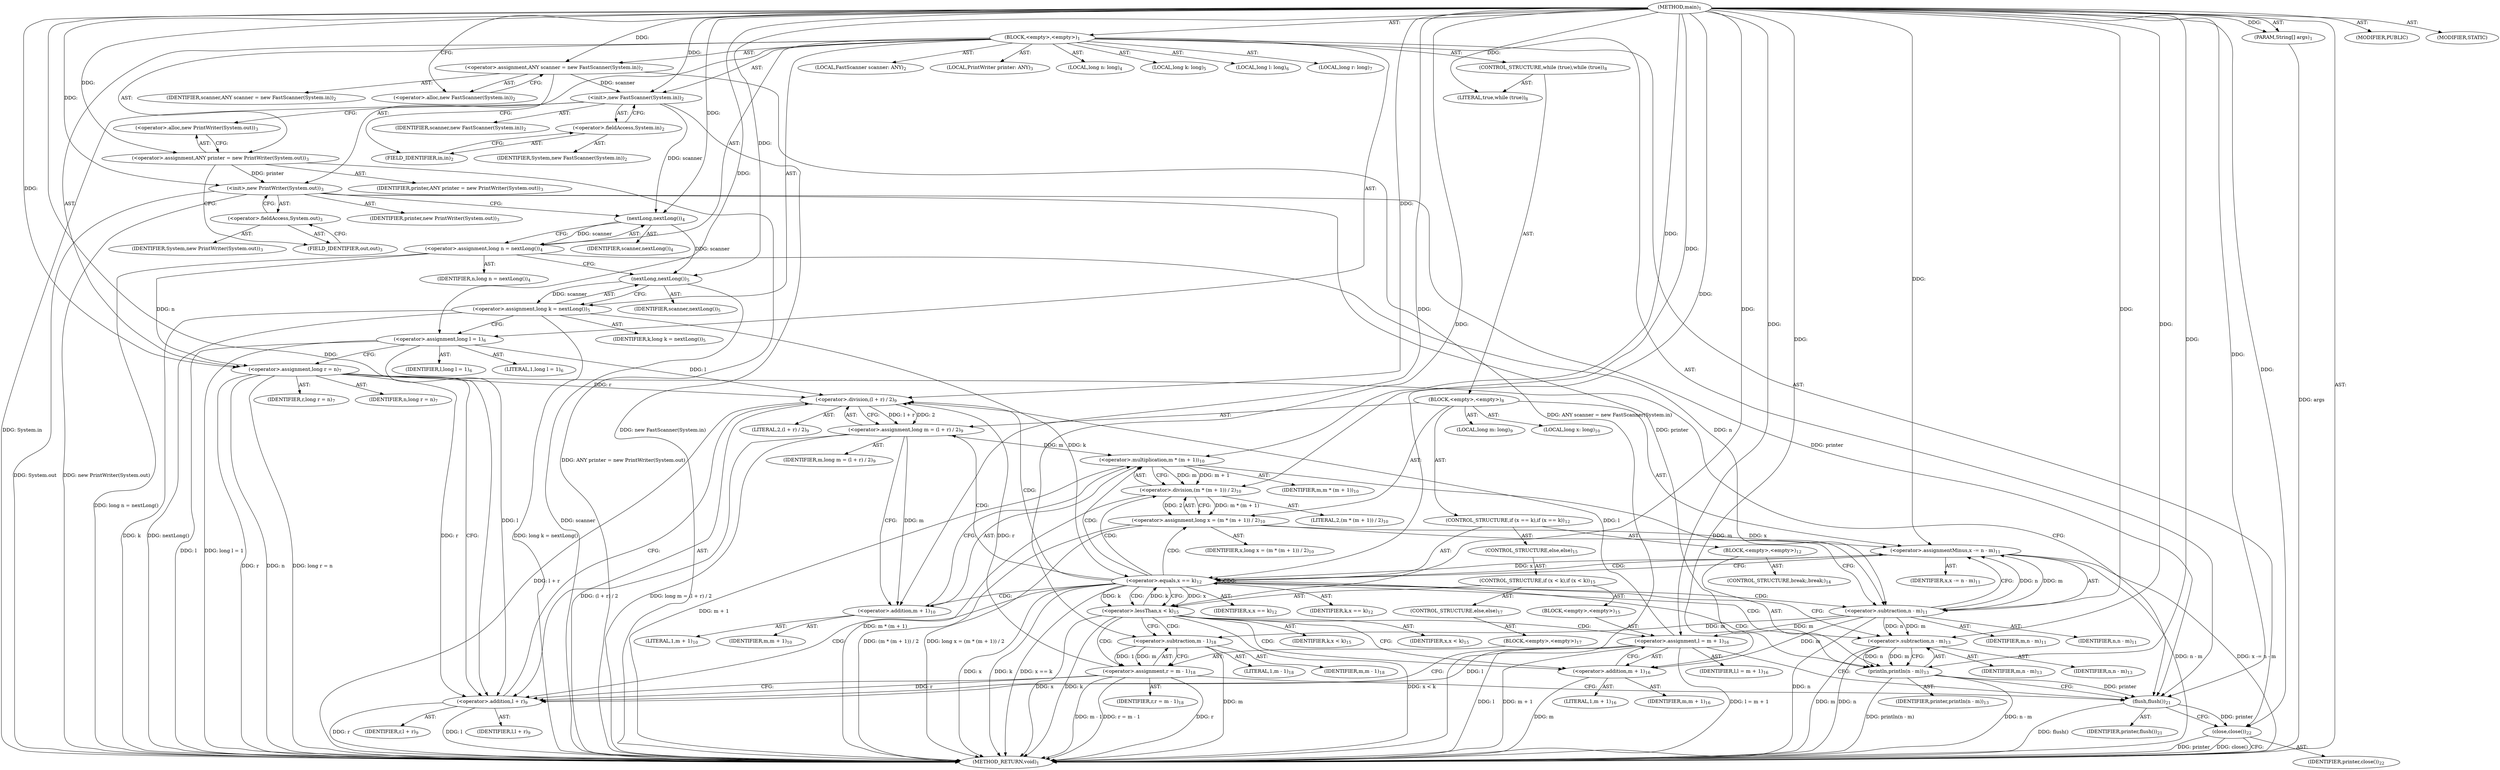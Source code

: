 digraph "main" {  
"21" [label = <(METHOD,main)<SUB>1</SUB>> ]
"22" [label = <(PARAM,String[] args)<SUB>1</SUB>> ]
"23" [label = <(BLOCK,&lt;empty&gt;,&lt;empty&gt;)<SUB>1</SUB>> ]
"4" [label = <(LOCAL,FastScanner scanner: ANY)<SUB>2</SUB>> ]
"24" [label = <(&lt;operator&gt;.assignment,ANY scanner = new FastScanner(System.in))<SUB>2</SUB>> ]
"25" [label = <(IDENTIFIER,scanner,ANY scanner = new FastScanner(System.in))<SUB>2</SUB>> ]
"26" [label = <(&lt;operator&gt;.alloc,new FastScanner(System.in))<SUB>2</SUB>> ]
"27" [label = <(&lt;init&gt;,new FastScanner(System.in))<SUB>2</SUB>> ]
"3" [label = <(IDENTIFIER,scanner,new FastScanner(System.in))<SUB>2</SUB>> ]
"28" [label = <(&lt;operator&gt;.fieldAccess,System.in)<SUB>2</SUB>> ]
"29" [label = <(IDENTIFIER,System,new FastScanner(System.in))<SUB>2</SUB>> ]
"30" [label = <(FIELD_IDENTIFIER,in,in)<SUB>2</SUB>> ]
"6" [label = <(LOCAL,PrintWriter printer: ANY)<SUB>3</SUB>> ]
"31" [label = <(&lt;operator&gt;.assignment,ANY printer = new PrintWriter(System.out))<SUB>3</SUB>> ]
"32" [label = <(IDENTIFIER,printer,ANY printer = new PrintWriter(System.out))<SUB>3</SUB>> ]
"33" [label = <(&lt;operator&gt;.alloc,new PrintWriter(System.out))<SUB>3</SUB>> ]
"34" [label = <(&lt;init&gt;,new PrintWriter(System.out))<SUB>3</SUB>> ]
"5" [label = <(IDENTIFIER,printer,new PrintWriter(System.out))<SUB>3</SUB>> ]
"35" [label = <(&lt;operator&gt;.fieldAccess,System.out)<SUB>3</SUB>> ]
"36" [label = <(IDENTIFIER,System,new PrintWriter(System.out))<SUB>3</SUB>> ]
"37" [label = <(FIELD_IDENTIFIER,out,out)<SUB>3</SUB>> ]
"38" [label = <(LOCAL,long n: long)<SUB>4</SUB>> ]
"39" [label = <(&lt;operator&gt;.assignment,long n = nextLong())<SUB>4</SUB>> ]
"40" [label = <(IDENTIFIER,n,long n = nextLong())<SUB>4</SUB>> ]
"41" [label = <(nextLong,nextLong())<SUB>4</SUB>> ]
"42" [label = <(IDENTIFIER,scanner,nextLong())<SUB>4</SUB>> ]
"43" [label = <(LOCAL,long k: long)<SUB>5</SUB>> ]
"44" [label = <(&lt;operator&gt;.assignment,long k = nextLong())<SUB>5</SUB>> ]
"45" [label = <(IDENTIFIER,k,long k = nextLong())<SUB>5</SUB>> ]
"46" [label = <(nextLong,nextLong())<SUB>5</SUB>> ]
"47" [label = <(IDENTIFIER,scanner,nextLong())<SUB>5</SUB>> ]
"48" [label = <(LOCAL,long l: long)<SUB>6</SUB>> ]
"49" [label = <(&lt;operator&gt;.assignment,long l = 1)<SUB>6</SUB>> ]
"50" [label = <(IDENTIFIER,l,long l = 1)<SUB>6</SUB>> ]
"51" [label = <(LITERAL,1,long l = 1)<SUB>6</SUB>> ]
"52" [label = <(LOCAL,long r: long)<SUB>7</SUB>> ]
"53" [label = <(&lt;operator&gt;.assignment,long r = n)<SUB>7</SUB>> ]
"54" [label = <(IDENTIFIER,r,long r = n)<SUB>7</SUB>> ]
"55" [label = <(IDENTIFIER,n,long r = n)<SUB>7</SUB>> ]
"56" [label = <(CONTROL_STRUCTURE,while (true),while (true))<SUB>8</SUB>> ]
"57" [label = <(LITERAL,true,while (true))<SUB>8</SUB>> ]
"58" [label = <(BLOCK,&lt;empty&gt;,&lt;empty&gt;)<SUB>8</SUB>> ]
"59" [label = <(LOCAL,long m: long)<SUB>9</SUB>> ]
"60" [label = <(&lt;operator&gt;.assignment,long m = (l + r) / 2)<SUB>9</SUB>> ]
"61" [label = <(IDENTIFIER,m,long m = (l + r) / 2)<SUB>9</SUB>> ]
"62" [label = <(&lt;operator&gt;.division,(l + r) / 2)<SUB>9</SUB>> ]
"63" [label = <(&lt;operator&gt;.addition,l + r)<SUB>9</SUB>> ]
"64" [label = <(IDENTIFIER,l,l + r)<SUB>9</SUB>> ]
"65" [label = <(IDENTIFIER,r,l + r)<SUB>9</SUB>> ]
"66" [label = <(LITERAL,2,(l + r) / 2)<SUB>9</SUB>> ]
"67" [label = <(LOCAL,long x: long)<SUB>10</SUB>> ]
"68" [label = <(&lt;operator&gt;.assignment,long x = (m * (m + 1)) / 2)<SUB>10</SUB>> ]
"69" [label = <(IDENTIFIER,x,long x = (m * (m + 1)) / 2)<SUB>10</SUB>> ]
"70" [label = <(&lt;operator&gt;.division,(m * (m + 1)) / 2)<SUB>10</SUB>> ]
"71" [label = <(&lt;operator&gt;.multiplication,m * (m + 1))<SUB>10</SUB>> ]
"72" [label = <(IDENTIFIER,m,m * (m + 1))<SUB>10</SUB>> ]
"73" [label = <(&lt;operator&gt;.addition,m + 1)<SUB>10</SUB>> ]
"74" [label = <(IDENTIFIER,m,m + 1)<SUB>10</SUB>> ]
"75" [label = <(LITERAL,1,m + 1)<SUB>10</SUB>> ]
"76" [label = <(LITERAL,2,(m * (m + 1)) / 2)<SUB>10</SUB>> ]
"77" [label = <(&lt;operator&gt;.assignmentMinus,x -= n - m)<SUB>11</SUB>> ]
"78" [label = <(IDENTIFIER,x,x -= n - m)<SUB>11</SUB>> ]
"79" [label = <(&lt;operator&gt;.subtraction,n - m)<SUB>11</SUB>> ]
"80" [label = <(IDENTIFIER,n,n - m)<SUB>11</SUB>> ]
"81" [label = <(IDENTIFIER,m,n - m)<SUB>11</SUB>> ]
"82" [label = <(CONTROL_STRUCTURE,if (x == k),if (x == k))<SUB>12</SUB>> ]
"83" [label = <(&lt;operator&gt;.equals,x == k)<SUB>12</SUB>> ]
"84" [label = <(IDENTIFIER,x,x == k)<SUB>12</SUB>> ]
"85" [label = <(IDENTIFIER,k,x == k)<SUB>12</SUB>> ]
"86" [label = <(BLOCK,&lt;empty&gt;,&lt;empty&gt;)<SUB>12</SUB>> ]
"87" [label = <(println,println(n - m))<SUB>13</SUB>> ]
"88" [label = <(IDENTIFIER,printer,println(n - m))<SUB>13</SUB>> ]
"89" [label = <(&lt;operator&gt;.subtraction,n - m)<SUB>13</SUB>> ]
"90" [label = <(IDENTIFIER,n,n - m)<SUB>13</SUB>> ]
"91" [label = <(IDENTIFIER,m,n - m)<SUB>13</SUB>> ]
"92" [label = <(CONTROL_STRUCTURE,break;,break;)<SUB>14</SUB>> ]
"93" [label = <(CONTROL_STRUCTURE,else,else)<SUB>15</SUB>> ]
"94" [label = <(CONTROL_STRUCTURE,if (x &lt; k),if (x &lt; k))<SUB>15</SUB>> ]
"95" [label = <(&lt;operator&gt;.lessThan,x &lt; k)<SUB>15</SUB>> ]
"96" [label = <(IDENTIFIER,x,x &lt; k)<SUB>15</SUB>> ]
"97" [label = <(IDENTIFIER,k,x &lt; k)<SUB>15</SUB>> ]
"98" [label = <(BLOCK,&lt;empty&gt;,&lt;empty&gt;)<SUB>15</SUB>> ]
"99" [label = <(&lt;operator&gt;.assignment,l = m + 1)<SUB>16</SUB>> ]
"100" [label = <(IDENTIFIER,l,l = m + 1)<SUB>16</SUB>> ]
"101" [label = <(&lt;operator&gt;.addition,m + 1)<SUB>16</SUB>> ]
"102" [label = <(IDENTIFIER,m,m + 1)<SUB>16</SUB>> ]
"103" [label = <(LITERAL,1,m + 1)<SUB>16</SUB>> ]
"104" [label = <(CONTROL_STRUCTURE,else,else)<SUB>17</SUB>> ]
"105" [label = <(BLOCK,&lt;empty&gt;,&lt;empty&gt;)<SUB>17</SUB>> ]
"106" [label = <(&lt;operator&gt;.assignment,r = m - 1)<SUB>18</SUB>> ]
"107" [label = <(IDENTIFIER,r,r = m - 1)<SUB>18</SUB>> ]
"108" [label = <(&lt;operator&gt;.subtraction,m - 1)<SUB>18</SUB>> ]
"109" [label = <(IDENTIFIER,m,m - 1)<SUB>18</SUB>> ]
"110" [label = <(LITERAL,1,m - 1)<SUB>18</SUB>> ]
"111" [label = <(flush,flush())<SUB>21</SUB>> ]
"112" [label = <(IDENTIFIER,printer,flush())<SUB>21</SUB>> ]
"113" [label = <(close,close())<SUB>22</SUB>> ]
"114" [label = <(IDENTIFIER,printer,close())<SUB>22</SUB>> ]
"115" [label = <(MODIFIER,PUBLIC)> ]
"116" [label = <(MODIFIER,STATIC)> ]
"117" [label = <(METHOD_RETURN,void)<SUB>1</SUB>> ]
  "21" -> "22"  [ label = "AST: "] 
  "21" -> "23"  [ label = "AST: "] 
  "21" -> "115"  [ label = "AST: "] 
  "21" -> "116"  [ label = "AST: "] 
  "21" -> "117"  [ label = "AST: "] 
  "23" -> "4"  [ label = "AST: "] 
  "23" -> "24"  [ label = "AST: "] 
  "23" -> "27"  [ label = "AST: "] 
  "23" -> "6"  [ label = "AST: "] 
  "23" -> "31"  [ label = "AST: "] 
  "23" -> "34"  [ label = "AST: "] 
  "23" -> "38"  [ label = "AST: "] 
  "23" -> "39"  [ label = "AST: "] 
  "23" -> "43"  [ label = "AST: "] 
  "23" -> "44"  [ label = "AST: "] 
  "23" -> "48"  [ label = "AST: "] 
  "23" -> "49"  [ label = "AST: "] 
  "23" -> "52"  [ label = "AST: "] 
  "23" -> "53"  [ label = "AST: "] 
  "23" -> "56"  [ label = "AST: "] 
  "23" -> "111"  [ label = "AST: "] 
  "23" -> "113"  [ label = "AST: "] 
  "24" -> "25"  [ label = "AST: "] 
  "24" -> "26"  [ label = "AST: "] 
  "27" -> "3"  [ label = "AST: "] 
  "27" -> "28"  [ label = "AST: "] 
  "28" -> "29"  [ label = "AST: "] 
  "28" -> "30"  [ label = "AST: "] 
  "31" -> "32"  [ label = "AST: "] 
  "31" -> "33"  [ label = "AST: "] 
  "34" -> "5"  [ label = "AST: "] 
  "34" -> "35"  [ label = "AST: "] 
  "35" -> "36"  [ label = "AST: "] 
  "35" -> "37"  [ label = "AST: "] 
  "39" -> "40"  [ label = "AST: "] 
  "39" -> "41"  [ label = "AST: "] 
  "41" -> "42"  [ label = "AST: "] 
  "44" -> "45"  [ label = "AST: "] 
  "44" -> "46"  [ label = "AST: "] 
  "46" -> "47"  [ label = "AST: "] 
  "49" -> "50"  [ label = "AST: "] 
  "49" -> "51"  [ label = "AST: "] 
  "53" -> "54"  [ label = "AST: "] 
  "53" -> "55"  [ label = "AST: "] 
  "56" -> "57"  [ label = "AST: "] 
  "56" -> "58"  [ label = "AST: "] 
  "58" -> "59"  [ label = "AST: "] 
  "58" -> "60"  [ label = "AST: "] 
  "58" -> "67"  [ label = "AST: "] 
  "58" -> "68"  [ label = "AST: "] 
  "58" -> "77"  [ label = "AST: "] 
  "58" -> "82"  [ label = "AST: "] 
  "60" -> "61"  [ label = "AST: "] 
  "60" -> "62"  [ label = "AST: "] 
  "62" -> "63"  [ label = "AST: "] 
  "62" -> "66"  [ label = "AST: "] 
  "63" -> "64"  [ label = "AST: "] 
  "63" -> "65"  [ label = "AST: "] 
  "68" -> "69"  [ label = "AST: "] 
  "68" -> "70"  [ label = "AST: "] 
  "70" -> "71"  [ label = "AST: "] 
  "70" -> "76"  [ label = "AST: "] 
  "71" -> "72"  [ label = "AST: "] 
  "71" -> "73"  [ label = "AST: "] 
  "73" -> "74"  [ label = "AST: "] 
  "73" -> "75"  [ label = "AST: "] 
  "77" -> "78"  [ label = "AST: "] 
  "77" -> "79"  [ label = "AST: "] 
  "79" -> "80"  [ label = "AST: "] 
  "79" -> "81"  [ label = "AST: "] 
  "82" -> "83"  [ label = "AST: "] 
  "82" -> "86"  [ label = "AST: "] 
  "82" -> "93"  [ label = "AST: "] 
  "83" -> "84"  [ label = "AST: "] 
  "83" -> "85"  [ label = "AST: "] 
  "86" -> "87"  [ label = "AST: "] 
  "86" -> "92"  [ label = "AST: "] 
  "87" -> "88"  [ label = "AST: "] 
  "87" -> "89"  [ label = "AST: "] 
  "89" -> "90"  [ label = "AST: "] 
  "89" -> "91"  [ label = "AST: "] 
  "93" -> "94"  [ label = "AST: "] 
  "94" -> "95"  [ label = "AST: "] 
  "94" -> "98"  [ label = "AST: "] 
  "94" -> "104"  [ label = "AST: "] 
  "95" -> "96"  [ label = "AST: "] 
  "95" -> "97"  [ label = "AST: "] 
  "98" -> "99"  [ label = "AST: "] 
  "99" -> "100"  [ label = "AST: "] 
  "99" -> "101"  [ label = "AST: "] 
  "101" -> "102"  [ label = "AST: "] 
  "101" -> "103"  [ label = "AST: "] 
  "104" -> "105"  [ label = "AST: "] 
  "105" -> "106"  [ label = "AST: "] 
  "106" -> "107"  [ label = "AST: "] 
  "106" -> "108"  [ label = "AST: "] 
  "108" -> "109"  [ label = "AST: "] 
  "108" -> "110"  [ label = "AST: "] 
  "111" -> "112"  [ label = "AST: "] 
  "113" -> "114"  [ label = "AST: "] 
  "24" -> "30"  [ label = "CFG: "] 
  "27" -> "33"  [ label = "CFG: "] 
  "31" -> "37"  [ label = "CFG: "] 
  "34" -> "41"  [ label = "CFG: "] 
  "39" -> "46"  [ label = "CFG: "] 
  "44" -> "49"  [ label = "CFG: "] 
  "49" -> "53"  [ label = "CFG: "] 
  "53" -> "63"  [ label = "CFG: "] 
  "53" -> "111"  [ label = "CFG: "] 
  "111" -> "113"  [ label = "CFG: "] 
  "113" -> "117"  [ label = "CFG: "] 
  "26" -> "24"  [ label = "CFG: "] 
  "28" -> "27"  [ label = "CFG: "] 
  "33" -> "31"  [ label = "CFG: "] 
  "35" -> "34"  [ label = "CFG: "] 
  "41" -> "39"  [ label = "CFG: "] 
  "46" -> "44"  [ label = "CFG: "] 
  "30" -> "28"  [ label = "CFG: "] 
  "37" -> "35"  [ label = "CFG: "] 
  "60" -> "73"  [ label = "CFG: "] 
  "68" -> "79"  [ label = "CFG: "] 
  "77" -> "83"  [ label = "CFG: "] 
  "62" -> "60"  [ label = "CFG: "] 
  "70" -> "68"  [ label = "CFG: "] 
  "79" -> "77"  [ label = "CFG: "] 
  "83" -> "89"  [ label = "CFG: "] 
  "83" -> "95"  [ label = "CFG: "] 
  "63" -> "62"  [ label = "CFG: "] 
  "71" -> "70"  [ label = "CFG: "] 
  "87" -> "111"  [ label = "CFG: "] 
  "73" -> "71"  [ label = "CFG: "] 
  "89" -> "87"  [ label = "CFG: "] 
  "95" -> "101"  [ label = "CFG: "] 
  "95" -> "108"  [ label = "CFG: "] 
  "99" -> "63"  [ label = "CFG: "] 
  "99" -> "111"  [ label = "CFG: "] 
  "101" -> "99"  [ label = "CFG: "] 
  "106" -> "63"  [ label = "CFG: "] 
  "106" -> "111"  [ label = "CFG: "] 
  "108" -> "106"  [ label = "CFG: "] 
  "21" -> "26"  [ label = "CFG: "] 
  "22" -> "117"  [ label = "DDG: args"] 
  "24" -> "117"  [ label = "DDG: ANY scanner = new FastScanner(System.in)"] 
  "27" -> "117"  [ label = "DDG: System.in"] 
  "27" -> "117"  [ label = "DDG: new FastScanner(System.in)"] 
  "31" -> "117"  [ label = "DDG: ANY printer = new PrintWriter(System.out)"] 
  "34" -> "117"  [ label = "DDG: System.out"] 
  "34" -> "117"  [ label = "DDG: new PrintWriter(System.out)"] 
  "39" -> "117"  [ label = "DDG: long n = nextLong()"] 
  "44" -> "117"  [ label = "DDG: k"] 
  "46" -> "117"  [ label = "DDG: scanner"] 
  "44" -> "117"  [ label = "DDG: nextLong()"] 
  "44" -> "117"  [ label = "DDG: long k = nextLong()"] 
  "49" -> "117"  [ label = "DDG: l"] 
  "49" -> "117"  [ label = "DDG: long l = 1"] 
  "53" -> "117"  [ label = "DDG: r"] 
  "53" -> "117"  [ label = "DDG: n"] 
  "53" -> "117"  [ label = "DDG: long r = n"] 
  "63" -> "117"  [ label = "DDG: l"] 
  "63" -> "117"  [ label = "DDG: r"] 
  "62" -> "117"  [ label = "DDG: l + r"] 
  "60" -> "117"  [ label = "DDG: (l + r) / 2"] 
  "60" -> "117"  [ label = "DDG: long m = (l + r) / 2"] 
  "71" -> "117"  [ label = "DDG: m + 1"] 
  "70" -> "117"  [ label = "DDG: m * (m + 1)"] 
  "68" -> "117"  [ label = "DDG: (m * (m + 1)) / 2"] 
  "68" -> "117"  [ label = "DDG: long x = (m * (m + 1)) / 2"] 
  "79" -> "117"  [ label = "DDG: n"] 
  "77" -> "117"  [ label = "DDG: n - m"] 
  "77" -> "117"  [ label = "DDG: x -= n - m"] 
  "83" -> "117"  [ label = "DDG: x"] 
  "83" -> "117"  [ label = "DDG: k"] 
  "83" -> "117"  [ label = "DDG: x == k"] 
  "95" -> "117"  [ label = "DDG: x"] 
  "95" -> "117"  [ label = "DDG: k"] 
  "95" -> "117"  [ label = "DDG: x &lt; k"] 
  "106" -> "117"  [ label = "DDG: r"] 
  "108" -> "117"  [ label = "DDG: m"] 
  "106" -> "117"  [ label = "DDG: m - 1"] 
  "106" -> "117"  [ label = "DDG: r = m - 1"] 
  "99" -> "117"  [ label = "DDG: l"] 
  "101" -> "117"  [ label = "DDG: m"] 
  "99" -> "117"  [ label = "DDG: m + 1"] 
  "99" -> "117"  [ label = "DDG: l = m + 1"] 
  "89" -> "117"  [ label = "DDG: n"] 
  "89" -> "117"  [ label = "DDG: m"] 
  "87" -> "117"  [ label = "DDG: n - m"] 
  "87" -> "117"  [ label = "DDG: println(n - m)"] 
  "111" -> "117"  [ label = "DDG: flush()"] 
  "113" -> "117"  [ label = "DDG: printer"] 
  "113" -> "117"  [ label = "DDG: close()"] 
  "21" -> "22"  [ label = "DDG: "] 
  "21" -> "24"  [ label = "DDG: "] 
  "21" -> "31"  [ label = "DDG: "] 
  "41" -> "39"  [ label = "DDG: scanner"] 
  "46" -> "44"  [ label = "DDG: scanner"] 
  "21" -> "49"  [ label = "DDG: "] 
  "39" -> "53"  [ label = "DDG: n"] 
  "21" -> "53"  [ label = "DDG: "] 
  "24" -> "27"  [ label = "DDG: scanner"] 
  "21" -> "27"  [ label = "DDG: "] 
  "31" -> "34"  [ label = "DDG: printer"] 
  "21" -> "34"  [ label = "DDG: "] 
  "21" -> "57"  [ label = "DDG: "] 
  "34" -> "111"  [ label = "DDG: printer"] 
  "87" -> "111"  [ label = "DDG: printer"] 
  "21" -> "111"  [ label = "DDG: "] 
  "111" -> "113"  [ label = "DDG: printer"] 
  "21" -> "113"  [ label = "DDG: "] 
  "27" -> "41"  [ label = "DDG: scanner"] 
  "21" -> "41"  [ label = "DDG: "] 
  "41" -> "46"  [ label = "DDG: scanner"] 
  "21" -> "46"  [ label = "DDG: "] 
  "62" -> "60"  [ label = "DDG: l + r"] 
  "62" -> "60"  [ label = "DDG: 2"] 
  "70" -> "68"  [ label = "DDG: m * (m + 1)"] 
  "70" -> "68"  [ label = "DDG: 2"] 
  "79" -> "77"  [ label = "DDG: n"] 
  "79" -> "77"  [ label = "DDG: m"] 
  "68" -> "77"  [ label = "DDG: x"] 
  "21" -> "77"  [ label = "DDG: "] 
  "49" -> "62"  [ label = "DDG: l"] 
  "99" -> "62"  [ label = "DDG: l"] 
  "21" -> "62"  [ label = "DDG: "] 
  "53" -> "62"  [ label = "DDG: r"] 
  "106" -> "62"  [ label = "DDG: r"] 
  "71" -> "70"  [ label = "DDG: m"] 
  "71" -> "70"  [ label = "DDG: m + 1"] 
  "21" -> "70"  [ label = "DDG: "] 
  "21" -> "79"  [ label = "DDG: "] 
  "39" -> "79"  [ label = "DDG: n"] 
  "71" -> "79"  [ label = "DDG: m"] 
  "77" -> "83"  [ label = "DDG: x"] 
  "21" -> "83"  [ label = "DDG: "] 
  "44" -> "83"  [ label = "DDG: k"] 
  "95" -> "83"  [ label = "DDG: k"] 
  "49" -> "63"  [ label = "DDG: l"] 
  "99" -> "63"  [ label = "DDG: l"] 
  "21" -> "63"  [ label = "DDG: "] 
  "53" -> "63"  [ label = "DDG: r"] 
  "106" -> "63"  [ label = "DDG: r"] 
  "21" -> "71"  [ label = "DDG: "] 
  "60" -> "71"  [ label = "DDG: m"] 
  "34" -> "87"  [ label = "DDG: printer"] 
  "21" -> "87"  [ label = "DDG: "] 
  "89" -> "87"  [ label = "DDG: n"] 
  "89" -> "87"  [ label = "DDG: m"] 
  "60" -> "73"  [ label = "DDG: m"] 
  "21" -> "73"  [ label = "DDG: "] 
  "79" -> "89"  [ label = "DDG: n"] 
  "21" -> "89"  [ label = "DDG: "] 
  "79" -> "89"  [ label = "DDG: m"] 
  "83" -> "95"  [ label = "DDG: x"] 
  "21" -> "95"  [ label = "DDG: "] 
  "83" -> "95"  [ label = "DDG: k"] 
  "79" -> "99"  [ label = "DDG: m"] 
  "21" -> "99"  [ label = "DDG: "] 
  "108" -> "106"  [ label = "DDG: m"] 
  "108" -> "106"  [ label = "DDG: 1"] 
  "79" -> "101"  [ label = "DDG: m"] 
  "21" -> "101"  [ label = "DDG: "] 
  "79" -> "108"  [ label = "DDG: m"] 
  "21" -> "108"  [ label = "DDG: "] 
  "83" -> "89"  [ label = "CDG: "] 
  "83" -> "95"  [ label = "CDG: "] 
  "83" -> "87"  [ label = "CDG: "] 
  "83" -> "68"  [ label = "CDG: "] 
  "83" -> "60"  [ label = "CDG: "] 
  "83" -> "73"  [ label = "CDG: "] 
  "83" -> "77"  [ label = "CDG: "] 
  "83" -> "83"  [ label = "CDG: "] 
  "83" -> "71"  [ label = "CDG: "] 
  "83" -> "70"  [ label = "CDG: "] 
  "83" -> "63"  [ label = "CDG: "] 
  "83" -> "62"  [ label = "CDG: "] 
  "83" -> "79"  [ label = "CDG: "] 
  "95" -> "99"  [ label = "CDG: "] 
  "95" -> "106"  [ label = "CDG: "] 
  "95" -> "101"  [ label = "CDG: "] 
  "95" -> "108"  [ label = "CDG: "] 
}
